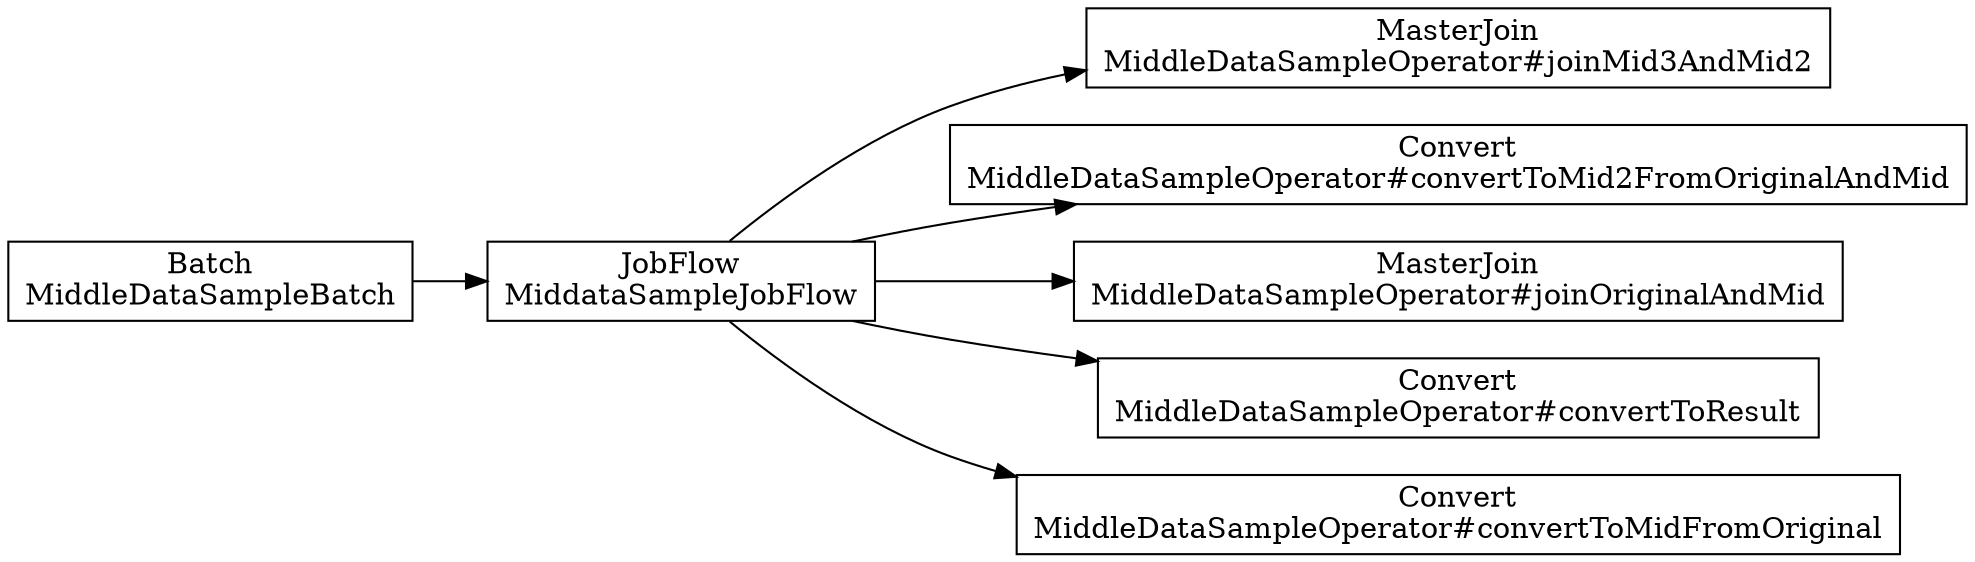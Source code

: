 digraph {
    rankdir = LR;
    "b61cd75c-2acd-4158-8092-8764d6469299" [shape=box, label="Batch\nMiddleDataSampleBatch"];
    "7d523c3f-73f2-4a77-a7e2-015568a20491" [shape=box, label="JobFlow\nMiddataSampleJobFlow"];
    "c15a1ee4-609c-46bb-bcac-4dfa24bbc9cc" [shape=box, label="MasterJoin\nMiddleDataSampleOperator#joinMid3AndMid2"];
    "7d523c3f-73f2-4a77-a7e2-015568a20491" -> "c15a1ee4-609c-46bb-bcac-4dfa24bbc9cc";
    "fc27424b-8c6e-4a64-a57e-e01b7e5251cc" [shape=box, label="Convert\nMiddleDataSampleOperator#convertToMid2FromOriginalAndMid"];
    "7d523c3f-73f2-4a77-a7e2-015568a20491" -> "fc27424b-8c6e-4a64-a57e-e01b7e5251cc";
    "b0984b2c-48eb-411d-aa1e-ad8e57c912c8" [shape=box, label="MasterJoin\nMiddleDataSampleOperator#joinOriginalAndMid"];
    "7d523c3f-73f2-4a77-a7e2-015568a20491" -> "b0984b2c-48eb-411d-aa1e-ad8e57c912c8";
    "f141af7c-b1c0-49e9-bd26-c6c71b31fa45" [shape=box, label="Convert\nMiddleDataSampleOperator#convertToResult"];
    "7d523c3f-73f2-4a77-a7e2-015568a20491" -> "f141af7c-b1c0-49e9-bd26-c6c71b31fa45";
    "be278944-fac8-4568-906d-e0e0651feec7" [shape=box, label="Convert\nMiddleDataSampleOperator#convertToMidFromOriginal"];
    "7d523c3f-73f2-4a77-a7e2-015568a20491" -> "be278944-fac8-4568-906d-e0e0651feec7";
    "b61cd75c-2acd-4158-8092-8764d6469299" -> "7d523c3f-73f2-4a77-a7e2-015568a20491";
}

